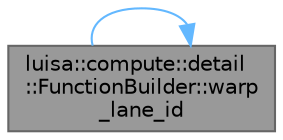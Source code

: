 digraph "luisa::compute::detail::FunctionBuilder::warp_lane_id"
{
 // LATEX_PDF_SIZE
  bgcolor="transparent";
  edge [fontname=Helvetica,fontsize=10,labelfontname=Helvetica,labelfontsize=10];
  node [fontname=Helvetica,fontsize=10,shape=box,height=0.2,width=0.4];
  rankdir="LR";
  Node1 [id="Node000001",label="luisa::compute::detail\l::FunctionBuilder::warp\l_lane_id",height=0.2,width=0.4,color="gray40", fillcolor="grey60", style="filled", fontcolor="black",tooltip="Return warp lane count"];
  Node1 -> Node1 [id="edge1_Node000001_Node000001",color="steelblue1",style="solid",tooltip=" "];
}

